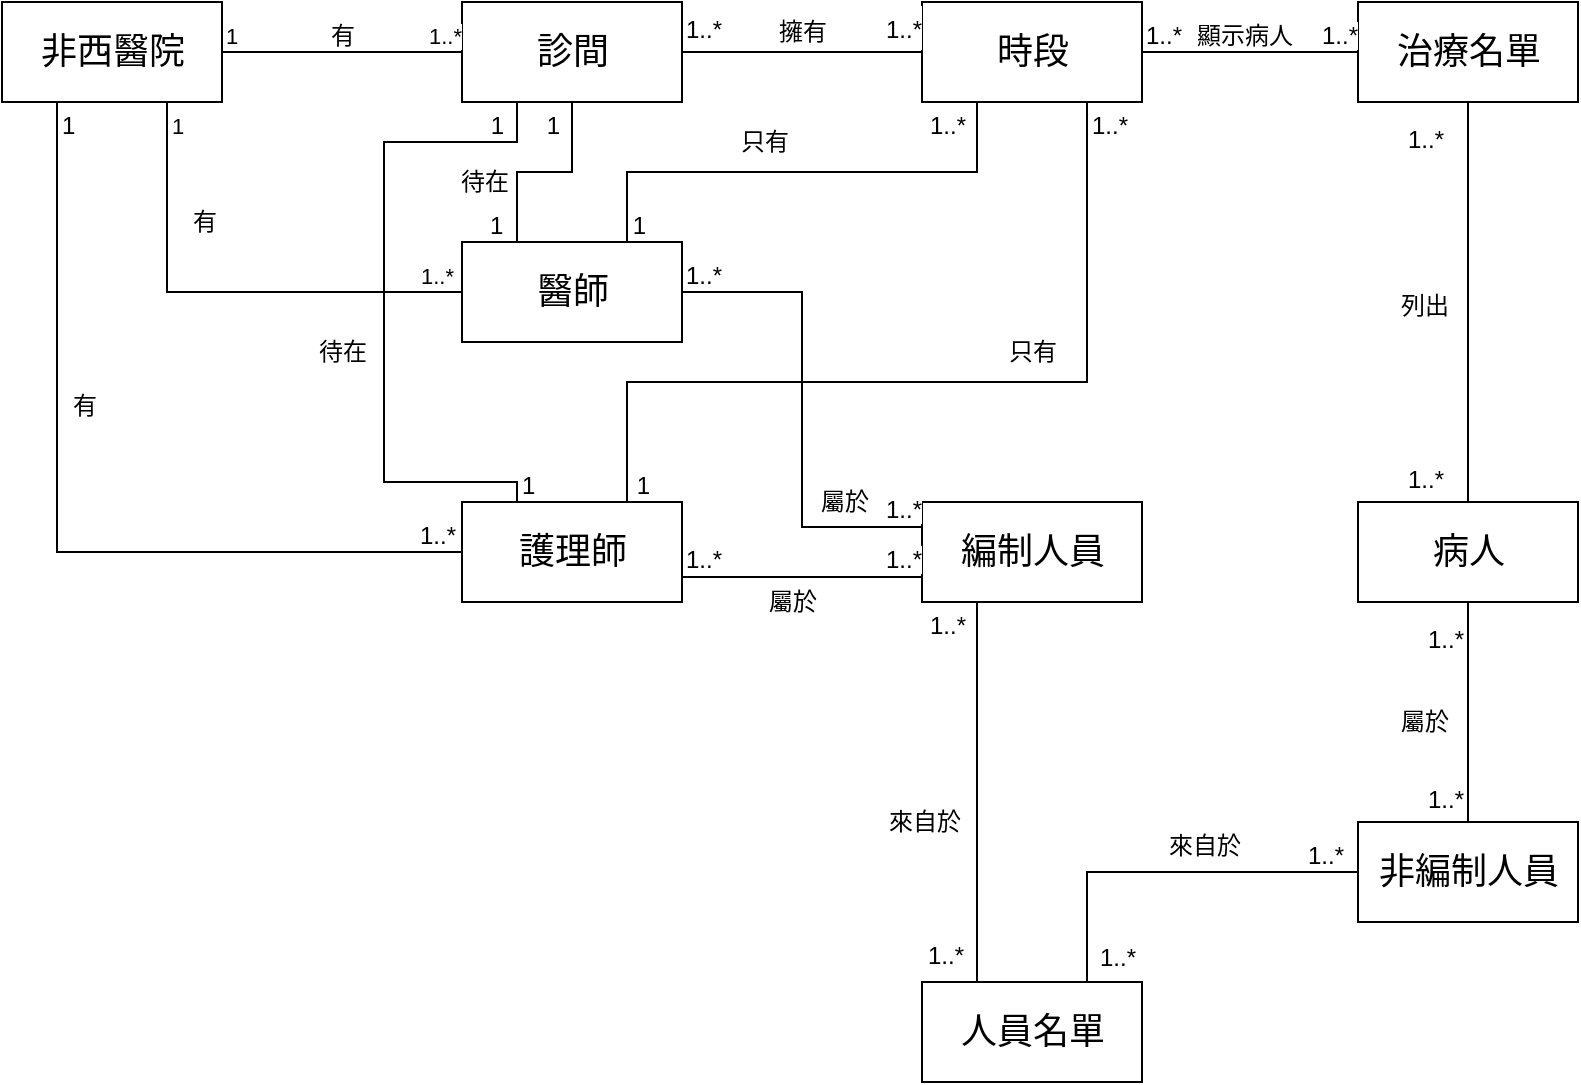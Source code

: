 <mxfile version="17.1.3" type="device"><diagram id="oKyxzHDayaN0CAhAsXDF" name="非西醫院領域模型"><mxGraphModel dx="1038" dy="547" grid="1" gridSize="10" guides="1" tooltips="1" connect="1" arrows="1" fold="1" page="1" pageScale="1" pageWidth="827" pageHeight="1169" math="0" shadow="0"><root><mxCell id="0"/><mxCell id="1" parent="0"/><mxCell id="-Pu9ed6SoyQIvqpReHSG-18" value="&lt;font style=&quot;font-size: 18px&quot;&gt;非西醫院&lt;/font&gt;" style="html=1;" vertex="1" parent="1"><mxGeometry x="39" y="360" width="110" height="50" as="geometry"/></mxCell><mxCell id="-Pu9ed6SoyQIvqpReHSG-19" value="&lt;font style=&quot;font-size: 18px&quot;&gt;診間&lt;/font&gt;" style="html=1;" vertex="1" parent="1"><mxGeometry x="269" y="360" width="110" height="50" as="geometry"/></mxCell><mxCell id="-Pu9ed6SoyQIvqpReHSG-21" value="" style="endArrow=none;html=1;edgeStyle=orthogonalEdgeStyle;rounded=0;exitX=1;exitY=0.5;exitDx=0;exitDy=0;entryX=0;entryY=0.5;entryDx=0;entryDy=0;" edge="1" parent="1" source="-Pu9ed6SoyQIvqpReHSG-18" target="-Pu9ed6SoyQIvqpReHSG-19"><mxGeometry relative="1" as="geometry"><mxPoint x="189" y="440" as="sourcePoint"/><mxPoint x="279" y="360" as="targetPoint"/></mxGeometry></mxCell><mxCell id="-Pu9ed6SoyQIvqpReHSG-22" value="1" style="edgeLabel;resizable=0;html=1;align=left;verticalAlign=bottom;" connectable="0" vertex="1" parent="-Pu9ed6SoyQIvqpReHSG-21"><mxGeometry x="-1" relative="1" as="geometry"/></mxCell><mxCell id="-Pu9ed6SoyQIvqpReHSG-23" value="1..*" style="edgeLabel;resizable=0;html=1;align=right;verticalAlign=bottom;" connectable="0" vertex="1" parent="-Pu9ed6SoyQIvqpReHSG-21"><mxGeometry x="1" relative="1" as="geometry"/></mxCell><mxCell id="-Pu9ed6SoyQIvqpReHSG-25" value="&lt;font style=&quot;font-size: 18px&quot;&gt;醫師&lt;/font&gt;" style="html=1;" vertex="1" parent="1"><mxGeometry x="269" y="480" width="110" height="50" as="geometry"/></mxCell><mxCell id="-Pu9ed6SoyQIvqpReHSG-26" value="" style="endArrow=none;html=1;edgeStyle=orthogonalEdgeStyle;rounded=0;exitX=0.75;exitY=1;exitDx=0;exitDy=0;entryX=0;entryY=0.5;entryDx=0;entryDy=0;" edge="1" parent="1" source="-Pu9ed6SoyQIvqpReHSG-18" target="-Pu9ed6SoyQIvqpReHSG-25"><mxGeometry relative="1" as="geometry"><mxPoint x="69" y="530" as="sourcePoint"/><mxPoint x="229" y="530" as="targetPoint"/></mxGeometry></mxCell><mxCell id="-Pu9ed6SoyQIvqpReHSG-27" value="1" style="edgeLabel;resizable=0;html=1;align=left;verticalAlign=bottom;" connectable="0" vertex="1" parent="-Pu9ed6SoyQIvqpReHSG-26"><mxGeometry x="-1" relative="1" as="geometry"><mxPoint y="20" as="offset"/></mxGeometry></mxCell><mxCell id="-Pu9ed6SoyQIvqpReHSG-28" value="1..*" style="edgeLabel;resizable=0;html=1;align=right;verticalAlign=bottom;" connectable="0" vertex="1" parent="-Pu9ed6SoyQIvqpReHSG-26"><mxGeometry x="1" relative="1" as="geometry"><mxPoint x="-4" as="offset"/></mxGeometry></mxCell><mxCell id="-Pu9ed6SoyQIvqpReHSG-29" value="有" style="text;html=1;align=center;verticalAlign=middle;resizable=0;points=[];autosize=1;strokeColor=none;fillColor=none;" vertex="1" parent="1"><mxGeometry x="125" y="460" width="30" height="20" as="geometry"/></mxCell><mxCell id="-Pu9ed6SoyQIvqpReHSG-30" value="&lt;font style=&quot;font-size: 12px&quot;&gt;有&lt;/font&gt;" style="text;html=1;align=center;verticalAlign=middle;resizable=0;points=[];autosize=1;strokeColor=none;fillColor=none;fontSize=18;" vertex="1" parent="1"><mxGeometry x="194" y="360" width="30" height="30" as="geometry"/></mxCell><mxCell id="-Pu9ed6SoyQIvqpReHSG-31" value="時段" style="html=1;fontSize=18;" vertex="1" parent="1"><mxGeometry x="499" y="360" width="110" height="50" as="geometry"/></mxCell><mxCell id="-Pu9ed6SoyQIvqpReHSG-32" value="" style="endArrow=none;html=1;edgeStyle=orthogonalEdgeStyle;rounded=0;fontSize=18;exitX=1;exitY=0.5;exitDx=0;exitDy=0;entryX=0;entryY=0.5;entryDx=0;entryDy=0;" edge="1" parent="1" source="-Pu9ed6SoyQIvqpReHSG-19" target="-Pu9ed6SoyQIvqpReHSG-31"><mxGeometry relative="1" as="geometry"><mxPoint x="459" y="520" as="sourcePoint"/><mxPoint x="519" y="530" as="targetPoint"/></mxGeometry></mxCell><mxCell id="-Pu9ed6SoyQIvqpReHSG-33" value="&lt;font style=&quot;font-size: 12px&quot;&gt;1..*&lt;/font&gt;" style="edgeLabel;resizable=0;html=1;align=left;verticalAlign=bottom;fontSize=18;" connectable="0" vertex="1" parent="-Pu9ed6SoyQIvqpReHSG-32"><mxGeometry x="-1" relative="1" as="geometry"/></mxCell><mxCell id="-Pu9ed6SoyQIvqpReHSG-34" value="&lt;font style=&quot;font-size: 12px&quot;&gt;1..*&lt;/font&gt;" style="edgeLabel;resizable=0;html=1;align=right;verticalAlign=bottom;fontSize=18;" connectable="0" vertex="1" parent="-Pu9ed6SoyQIvqpReHSG-32"><mxGeometry x="1" relative="1" as="geometry"/></mxCell><mxCell id="-Pu9ed6SoyQIvqpReHSG-35" value="擁有" style="text;html=1;align=center;verticalAlign=middle;resizable=0;points=[];autosize=1;strokeColor=none;fillColor=none;fontSize=12;" vertex="1" parent="1"><mxGeometry x="419" y="365" width="40" height="20" as="geometry"/></mxCell><mxCell id="-Pu9ed6SoyQIvqpReHSG-37" value="&lt;font style=&quot;font-size: 18px&quot;&gt;治療名單&lt;/font&gt;" style="html=1;fontSize=12;" vertex="1" parent="1"><mxGeometry x="717" y="360" width="110" height="50" as="geometry"/></mxCell><mxCell id="-Pu9ed6SoyQIvqpReHSG-38" value="" style="endArrow=none;html=1;edgeStyle=orthogonalEdgeStyle;rounded=0;fontSize=12;exitX=1;exitY=0.5;exitDx=0;exitDy=0;entryX=0;entryY=0.5;entryDx=0;entryDy=0;" edge="1" parent="1" source="-Pu9ed6SoyQIvqpReHSG-31" target="-Pu9ed6SoyQIvqpReHSG-37"><mxGeometry relative="1" as="geometry"><mxPoint x="650" y="510" as="sourcePoint"/><mxPoint x="810" y="510" as="targetPoint"/></mxGeometry></mxCell><mxCell id="-Pu9ed6SoyQIvqpReHSG-39" value="1..*" style="edgeLabel;resizable=0;html=1;align=left;verticalAlign=bottom;fontSize=12;" connectable="0" vertex="1" parent="-Pu9ed6SoyQIvqpReHSG-38"><mxGeometry x="-1" relative="1" as="geometry"/></mxCell><mxCell id="-Pu9ed6SoyQIvqpReHSG-40" value="1..*" style="edgeLabel;resizable=0;html=1;align=right;verticalAlign=bottom;fontSize=12;" connectable="0" vertex="1" parent="-Pu9ed6SoyQIvqpReHSG-38"><mxGeometry x="1" relative="1" as="geometry"/></mxCell><mxCell id="-Pu9ed6SoyQIvqpReHSG-41" value="&lt;font style=&quot;font-size: 12px&quot;&gt;顯示病人&lt;/font&gt;" style="text;html=1;align=center;verticalAlign=middle;resizable=0;points=[];autosize=1;strokeColor=none;fillColor=none;fontSize=18;" vertex="1" parent="1"><mxGeometry x="630" y="360" width="60" height="30" as="geometry"/></mxCell><mxCell id="-Pu9ed6SoyQIvqpReHSG-42" value="&lt;font style=&quot;font-size: 18px&quot;&gt;護理師&lt;/font&gt;" style="html=1;fontSize=12;" vertex="1" parent="1"><mxGeometry x="269" y="610" width="110" height="50" as="geometry"/></mxCell><mxCell id="-Pu9ed6SoyQIvqpReHSG-43" value="" style="endArrow=none;html=1;edgeStyle=orthogonalEdgeStyle;rounded=0;fontSize=12;exitX=0.25;exitY=1;exitDx=0;exitDy=0;entryX=0;entryY=0.5;entryDx=0;entryDy=0;" edge="1" parent="1" source="-Pu9ed6SoyQIvqpReHSG-18" target="-Pu9ed6SoyQIvqpReHSG-42"><mxGeometry relative="1" as="geometry"><mxPoint x="380" y="510" as="sourcePoint"/><mxPoint x="540" y="510" as="targetPoint"/></mxGeometry></mxCell><mxCell id="-Pu9ed6SoyQIvqpReHSG-44" value="1" style="edgeLabel;resizable=0;html=1;align=left;verticalAlign=bottom;fontSize=12;" connectable="0" vertex="1" parent="-Pu9ed6SoyQIvqpReHSG-43"><mxGeometry x="-1" relative="1" as="geometry"><mxPoint y="20" as="offset"/></mxGeometry></mxCell><mxCell id="-Pu9ed6SoyQIvqpReHSG-45" value="1..*" style="edgeLabel;resizable=0;html=1;align=right;verticalAlign=bottom;fontSize=12;" connectable="0" vertex="1" parent="-Pu9ed6SoyQIvqpReHSG-43"><mxGeometry x="1" relative="1" as="geometry"><mxPoint x="-3" as="offset"/></mxGeometry></mxCell><mxCell id="-Pu9ed6SoyQIvqpReHSG-46" value="&lt;font style=&quot;font-size: 12px&quot;&gt;有&lt;/font&gt;" style="text;html=1;align=center;verticalAlign=middle;resizable=0;points=[];autosize=1;strokeColor=none;fillColor=none;fontSize=18;" vertex="1" parent="1"><mxGeometry x="65" y="545" width="30" height="30" as="geometry"/></mxCell><mxCell id="-Pu9ed6SoyQIvqpReHSG-47" value="" style="endArrow=none;html=1;edgeStyle=orthogonalEdgeStyle;rounded=0;fontSize=12;exitX=0.25;exitY=1;exitDx=0;exitDy=0;entryX=0.75;entryY=0;entryDx=0;entryDy=0;" edge="1" parent="1" source="-Pu9ed6SoyQIvqpReHSG-31" target="-Pu9ed6SoyQIvqpReHSG-25"><mxGeometry relative="1" as="geometry"><mxPoint x="460" y="600" as="sourcePoint"/><mxPoint x="620" y="600" as="targetPoint"/></mxGeometry></mxCell><mxCell id="-Pu9ed6SoyQIvqpReHSG-48" value="1..*" style="edgeLabel;resizable=0;html=1;align=left;verticalAlign=bottom;fontSize=12;" connectable="0" vertex="1" parent="-Pu9ed6SoyQIvqpReHSG-47"><mxGeometry x="-1" relative="1" as="geometry"><mxPoint x="-26" y="20" as="offset"/></mxGeometry></mxCell><mxCell id="-Pu9ed6SoyQIvqpReHSG-49" value="1" style="edgeLabel;resizable=0;html=1;align=right;verticalAlign=bottom;fontSize=12;" connectable="0" vertex="1" parent="-Pu9ed6SoyQIvqpReHSG-47"><mxGeometry x="1" relative="1" as="geometry"><mxPoint x="10" as="offset"/></mxGeometry></mxCell><mxCell id="-Pu9ed6SoyQIvqpReHSG-50" value="" style="endArrow=none;html=1;edgeStyle=orthogonalEdgeStyle;rounded=0;fontSize=12;exitX=0.75;exitY=1;exitDx=0;exitDy=0;entryX=0.75;entryY=0;entryDx=0;entryDy=0;" edge="1" parent="1" source="-Pu9ed6SoyQIvqpReHSG-31" target="-Pu9ed6SoyQIvqpReHSG-42"><mxGeometry relative="1" as="geometry"><mxPoint x="460" y="640" as="sourcePoint"/><mxPoint x="620" y="640" as="targetPoint"/><Array as="points"><mxPoint x="582" y="550"/><mxPoint x="352" y="550"/></Array></mxGeometry></mxCell><mxCell id="-Pu9ed6SoyQIvqpReHSG-51" value="1..*" style="edgeLabel;resizable=0;html=1;align=left;verticalAlign=bottom;fontSize=12;" connectable="0" vertex="1" parent="-Pu9ed6SoyQIvqpReHSG-50"><mxGeometry x="-1" relative="1" as="geometry"><mxPoint y="20" as="offset"/></mxGeometry></mxCell><mxCell id="-Pu9ed6SoyQIvqpReHSG-52" value="1" style="edgeLabel;resizable=0;html=1;align=right;verticalAlign=bottom;fontSize=12;" connectable="0" vertex="1" parent="-Pu9ed6SoyQIvqpReHSG-50"><mxGeometry x="1" relative="1" as="geometry"><mxPoint x="12" as="offset"/></mxGeometry></mxCell><mxCell id="-Pu9ed6SoyQIvqpReHSG-53" value="只有" style="text;html=1;align=center;verticalAlign=middle;resizable=0;points=[];autosize=1;strokeColor=none;fillColor=none;fontSize=12;" vertex="1" parent="1"><mxGeometry x="400" y="420" width="40" height="20" as="geometry"/></mxCell><mxCell id="-Pu9ed6SoyQIvqpReHSG-54" value="只有" style="text;html=1;align=center;verticalAlign=middle;resizable=0;points=[];autosize=1;strokeColor=none;fillColor=none;fontSize=12;" vertex="1" parent="1"><mxGeometry x="534" y="525" width="40" height="20" as="geometry"/></mxCell><mxCell id="-Pu9ed6SoyQIvqpReHSG-55" value="" style="endArrow=none;html=1;edgeStyle=orthogonalEdgeStyle;rounded=0;fontSize=12;exitX=0.25;exitY=0;exitDx=0;exitDy=0;entryX=0.5;entryY=1;entryDx=0;entryDy=0;" edge="1" parent="1" source="-Pu9ed6SoyQIvqpReHSG-25" target="-Pu9ed6SoyQIvqpReHSG-19"><mxGeometry relative="1" as="geometry"><mxPoint x="500" y="660" as="sourcePoint"/><mxPoint x="660" y="660" as="targetPoint"/></mxGeometry></mxCell><mxCell id="-Pu9ed6SoyQIvqpReHSG-56" value="1" style="edgeLabel;resizable=0;html=1;align=left;verticalAlign=bottom;fontSize=12;" connectable="0" vertex="1" parent="-Pu9ed6SoyQIvqpReHSG-55"><mxGeometry x="-1" relative="1" as="geometry"><mxPoint x="-16" as="offset"/></mxGeometry></mxCell><mxCell id="-Pu9ed6SoyQIvqpReHSG-57" value="1" style="edgeLabel;resizable=0;html=1;align=right;verticalAlign=bottom;fontSize=12;" connectable="0" vertex="1" parent="-Pu9ed6SoyQIvqpReHSG-55"><mxGeometry x="1" relative="1" as="geometry"><mxPoint x="-6" y="20" as="offset"/></mxGeometry></mxCell><mxCell id="-Pu9ed6SoyQIvqpReHSG-58" value="" style="endArrow=none;html=1;edgeStyle=orthogonalEdgeStyle;rounded=0;fontSize=12;exitX=0.25;exitY=0;exitDx=0;exitDy=0;entryX=0.25;entryY=1;entryDx=0;entryDy=0;" edge="1" parent="1" source="-Pu9ed6SoyQIvqpReHSG-42" target="-Pu9ed6SoyQIvqpReHSG-19"><mxGeometry relative="1" as="geometry"><mxPoint x="500" y="700" as="sourcePoint"/><mxPoint x="660" y="700" as="targetPoint"/><Array as="points"><mxPoint x="297" y="600"/><mxPoint x="230" y="600"/><mxPoint x="230" y="430"/><mxPoint x="297" y="430"/></Array></mxGeometry></mxCell><mxCell id="-Pu9ed6SoyQIvqpReHSG-59" value="1" style="edgeLabel;resizable=0;html=1;align=left;verticalAlign=bottom;fontSize=12;" connectable="0" vertex="1" parent="-Pu9ed6SoyQIvqpReHSG-58"><mxGeometry x="-1" relative="1" as="geometry"/></mxCell><mxCell id="-Pu9ed6SoyQIvqpReHSG-60" value="1" style="edgeLabel;resizable=0;html=1;align=right;verticalAlign=bottom;fontSize=12;" connectable="0" vertex="1" parent="-Pu9ed6SoyQIvqpReHSG-58"><mxGeometry x="1" relative="1" as="geometry"><mxPoint x="-6" y="20" as="offset"/></mxGeometry></mxCell><mxCell id="-Pu9ed6SoyQIvqpReHSG-61" value="待在" style="text;html=1;align=center;verticalAlign=middle;resizable=0;points=[];autosize=1;strokeColor=none;fillColor=none;fontSize=12;" vertex="1" parent="1"><mxGeometry x="260" y="440" width="40" height="20" as="geometry"/></mxCell><mxCell id="-Pu9ed6SoyQIvqpReHSG-62" value="待在" style="text;html=1;align=center;verticalAlign=middle;resizable=0;points=[];autosize=1;strokeColor=none;fillColor=none;fontSize=12;" vertex="1" parent="1"><mxGeometry x="189" y="525" width="40" height="20" as="geometry"/></mxCell><mxCell id="-Pu9ed6SoyQIvqpReHSG-63" value="&lt;font style=&quot;font-size: 18px&quot;&gt;病人&lt;/font&gt;" style="html=1;fontSize=12;" vertex="1" parent="1"><mxGeometry x="717" y="610" width="110" height="50" as="geometry"/></mxCell><mxCell id="-Pu9ed6SoyQIvqpReHSG-64" value="" style="endArrow=none;html=1;edgeStyle=orthogonalEdgeStyle;rounded=0;fontSize=18;exitX=0.5;exitY=1;exitDx=0;exitDy=0;entryX=0.5;entryY=0;entryDx=0;entryDy=0;" edge="1" parent="1" source="-Pu9ed6SoyQIvqpReHSG-37" target="-Pu9ed6SoyQIvqpReHSG-63"><mxGeometry relative="1" as="geometry"><mxPoint x="550" y="610" as="sourcePoint"/><mxPoint x="710" y="610" as="targetPoint"/></mxGeometry></mxCell><mxCell id="-Pu9ed6SoyQIvqpReHSG-65" value="&lt;font style=&quot;font-size: 12px&quot;&gt;1..*&lt;/font&gt;" style="edgeLabel;resizable=0;html=1;align=left;verticalAlign=bottom;fontSize=18;" connectable="0" vertex="1" parent="-Pu9ed6SoyQIvqpReHSG-64"><mxGeometry x="-1" relative="1" as="geometry"><mxPoint x="-32" y="30" as="offset"/></mxGeometry></mxCell><mxCell id="-Pu9ed6SoyQIvqpReHSG-66" value="&lt;font style=&quot;font-size: 12px&quot;&gt;1..*&lt;/font&gt;" style="edgeLabel;resizable=0;html=1;align=right;verticalAlign=bottom;fontSize=18;" connectable="0" vertex="1" parent="-Pu9ed6SoyQIvqpReHSG-64"><mxGeometry x="1" relative="1" as="geometry"><mxPoint x="-12" as="offset"/></mxGeometry></mxCell><mxCell id="-Pu9ed6SoyQIvqpReHSG-67" value="&lt;font style=&quot;font-size: 18px&quot;&gt;編制人員&lt;/font&gt;" style="html=1;fontSize=12;" vertex="1" parent="1"><mxGeometry x="499" y="610" width="110" height="50" as="geometry"/></mxCell><mxCell id="-Pu9ed6SoyQIvqpReHSG-68" value="" style="endArrow=none;html=1;edgeStyle=orthogonalEdgeStyle;rounded=0;fontSize=12;exitX=1;exitY=0.5;exitDx=0;exitDy=0;entryX=0;entryY=0.25;entryDx=0;entryDy=0;" edge="1" parent="1" source="-Pu9ed6SoyQIvqpReHSG-25" target="-Pu9ed6SoyQIvqpReHSG-67"><mxGeometry relative="1" as="geometry"><mxPoint x="300" y="720" as="sourcePoint"/><mxPoint x="460" y="720" as="targetPoint"/></mxGeometry></mxCell><mxCell id="-Pu9ed6SoyQIvqpReHSG-69" value="1..*" style="edgeLabel;resizable=0;html=1;align=left;verticalAlign=bottom;fontSize=12;" connectable="0" vertex="1" parent="-Pu9ed6SoyQIvqpReHSG-68"><mxGeometry x="-1" relative="1" as="geometry"/></mxCell><mxCell id="-Pu9ed6SoyQIvqpReHSG-70" value="1..*" style="edgeLabel;resizable=0;html=1;align=right;verticalAlign=bottom;fontSize=12;" connectable="0" vertex="1" parent="-Pu9ed6SoyQIvqpReHSG-68"><mxGeometry x="1" relative="1" as="geometry"/></mxCell><mxCell id="-Pu9ed6SoyQIvqpReHSG-71" value="" style="endArrow=none;html=1;edgeStyle=orthogonalEdgeStyle;rounded=0;fontSize=12;exitX=1;exitY=0.75;exitDx=0;exitDy=0;entryX=0;entryY=0.75;entryDx=0;entryDy=0;" edge="1" parent="1" source="-Pu9ed6SoyQIvqpReHSG-42" target="-Pu9ed6SoyQIvqpReHSG-67"><mxGeometry relative="1" as="geometry"><mxPoint x="300" y="750" as="sourcePoint"/><mxPoint x="460" y="750" as="targetPoint"/></mxGeometry></mxCell><mxCell id="-Pu9ed6SoyQIvqpReHSG-72" value="1..*" style="edgeLabel;resizable=0;html=1;align=left;verticalAlign=bottom;fontSize=12;" connectable="0" vertex="1" parent="-Pu9ed6SoyQIvqpReHSG-71"><mxGeometry x="-1" relative="1" as="geometry"/></mxCell><mxCell id="-Pu9ed6SoyQIvqpReHSG-73" value="1..*" style="edgeLabel;resizable=0;html=1;align=right;verticalAlign=bottom;fontSize=12;" connectable="0" vertex="1" parent="-Pu9ed6SoyQIvqpReHSG-71"><mxGeometry x="1" relative="1" as="geometry"/></mxCell><mxCell id="-Pu9ed6SoyQIvqpReHSG-74" value="&lt;font style=&quot;font-size: 12px&quot;&gt;列出&lt;/font&gt;" style="text;html=1;align=center;verticalAlign=middle;resizable=0;points=[];autosize=1;strokeColor=none;fillColor=none;fontSize=18;" vertex="1" parent="1"><mxGeometry x="730" y="495" width="40" height="30" as="geometry"/></mxCell><mxCell id="-Pu9ed6SoyQIvqpReHSG-75" value="屬於" style="text;html=1;align=center;verticalAlign=middle;resizable=0;points=[];autosize=1;strokeColor=none;fillColor=none;fontSize=12;" vertex="1" parent="1"><mxGeometry x="440" y="600" width="40" height="20" as="geometry"/></mxCell><mxCell id="-Pu9ed6SoyQIvqpReHSG-76" value="屬於" style="text;html=1;align=center;verticalAlign=middle;resizable=0;points=[];autosize=1;strokeColor=none;fillColor=none;fontSize=12;" vertex="1" parent="1"><mxGeometry x="414" y="650" width="40" height="20" as="geometry"/></mxCell><mxCell id="-Pu9ed6SoyQIvqpReHSG-77" value="&lt;font style=&quot;font-size: 18px&quot;&gt;非編制人員&lt;/font&gt;" style="html=1;fontSize=12;" vertex="1" parent="1"><mxGeometry x="717" y="770" width="110" height="50" as="geometry"/></mxCell><mxCell id="-Pu9ed6SoyQIvqpReHSG-78" value="" style="endArrow=none;html=1;edgeStyle=orthogonalEdgeStyle;rounded=0;fontSize=18;exitX=0.5;exitY=1;exitDx=0;exitDy=0;entryX=0.5;entryY=0;entryDx=0;entryDy=0;" edge="1" parent="1" source="-Pu9ed6SoyQIvqpReHSG-63" target="-Pu9ed6SoyQIvqpReHSG-77"><mxGeometry relative="1" as="geometry"><mxPoint x="400" y="780" as="sourcePoint"/><mxPoint x="560" y="780" as="targetPoint"/></mxGeometry></mxCell><mxCell id="-Pu9ed6SoyQIvqpReHSG-79" value="&lt;font style=&quot;font-size: 12px&quot;&gt;1..*&lt;/font&gt;" style="edgeLabel;resizable=0;html=1;align=left;verticalAlign=bottom;fontSize=18;" connectable="0" vertex="1" parent="-Pu9ed6SoyQIvqpReHSG-78"><mxGeometry x="-1" relative="1" as="geometry"><mxPoint x="-22" y="30" as="offset"/></mxGeometry></mxCell><mxCell id="-Pu9ed6SoyQIvqpReHSG-80" value="&lt;font style=&quot;font-size: 12px&quot;&gt;1..*&lt;/font&gt;" style="edgeLabel;resizable=0;html=1;align=right;verticalAlign=bottom;fontSize=18;" connectable="0" vertex="1" parent="-Pu9ed6SoyQIvqpReHSG-78"><mxGeometry x="1" relative="1" as="geometry"><mxPoint x="-2" as="offset"/></mxGeometry></mxCell><mxCell id="-Pu9ed6SoyQIvqpReHSG-81" value="&lt;font style=&quot;font-size: 18px&quot;&gt;人員名單&lt;/font&gt;" style="html=1;fontSize=12;" vertex="1" parent="1"><mxGeometry x="499" y="850" width="110" height="50" as="geometry"/></mxCell><mxCell id="-Pu9ed6SoyQIvqpReHSG-82" value="" style="endArrow=none;html=1;edgeStyle=orthogonalEdgeStyle;rounded=0;fontSize=12;exitX=0.25;exitY=1;exitDx=0;exitDy=0;entryX=0.25;entryY=0;entryDx=0;entryDy=0;" edge="1" parent="1" source="-Pu9ed6SoyQIvqpReHSG-67" target="-Pu9ed6SoyQIvqpReHSG-81"><mxGeometry relative="1" as="geometry"><mxPoint x="310" y="740" as="sourcePoint"/><mxPoint x="470" y="740" as="targetPoint"/></mxGeometry></mxCell><mxCell id="-Pu9ed6SoyQIvqpReHSG-83" value="1..*" style="edgeLabel;resizable=0;html=1;align=left;verticalAlign=bottom;fontSize=12;" connectable="0" vertex="1" parent="-Pu9ed6SoyQIvqpReHSG-82"><mxGeometry x="-1" relative="1" as="geometry"><mxPoint x="-26" y="20" as="offset"/></mxGeometry></mxCell><mxCell id="-Pu9ed6SoyQIvqpReHSG-84" value="1..*" style="edgeLabel;resizable=0;html=1;align=right;verticalAlign=bottom;fontSize=12;" connectable="0" vertex="1" parent="-Pu9ed6SoyQIvqpReHSG-82"><mxGeometry x="1" relative="1" as="geometry"><mxPoint x="-6" y="-5" as="offset"/></mxGeometry></mxCell><mxCell id="-Pu9ed6SoyQIvqpReHSG-85" value="" style="endArrow=none;html=1;edgeStyle=orthogonalEdgeStyle;rounded=0;fontSize=12;exitX=0;exitY=0.5;exitDx=0;exitDy=0;entryX=0.75;entryY=0;entryDx=0;entryDy=0;" edge="1" parent="1" source="-Pu9ed6SoyQIvqpReHSG-77" target="-Pu9ed6SoyQIvqpReHSG-81"><mxGeometry relative="1" as="geometry"><mxPoint x="310" y="780" as="sourcePoint"/><mxPoint x="470" y="780" as="targetPoint"/></mxGeometry></mxCell><mxCell id="-Pu9ed6SoyQIvqpReHSG-86" value="1..*" style="edgeLabel;resizable=0;html=1;align=left;verticalAlign=bottom;fontSize=12;" connectable="0" vertex="1" parent="-Pu9ed6SoyQIvqpReHSG-85"><mxGeometry x="-1" relative="1" as="geometry"><mxPoint x="-27" as="offset"/></mxGeometry></mxCell><mxCell id="-Pu9ed6SoyQIvqpReHSG-87" value="1..*" style="edgeLabel;resizable=0;html=1;align=right;verticalAlign=bottom;fontSize=12;" connectable="0" vertex="1" parent="-Pu9ed6SoyQIvqpReHSG-85"><mxGeometry x="1" relative="1" as="geometry"><mxPoint x="25" y="-4" as="offset"/></mxGeometry></mxCell><mxCell id="-Pu9ed6SoyQIvqpReHSG-88" value="屬於" style="text;html=1;align=center;verticalAlign=middle;resizable=0;points=[];autosize=1;strokeColor=none;fillColor=none;fontSize=12;" vertex="1" parent="1"><mxGeometry x="730" y="710" width="40" height="20" as="geometry"/></mxCell><mxCell id="-Pu9ed6SoyQIvqpReHSG-89" value="來自於" style="text;html=1;align=center;verticalAlign=middle;resizable=0;points=[];autosize=1;strokeColor=none;fillColor=none;fontSize=12;" vertex="1" parent="1"><mxGeometry x="475" y="760" width="50" height="20" as="geometry"/></mxCell><mxCell id="-Pu9ed6SoyQIvqpReHSG-90" value="&lt;font style=&quot;font-size: 12px&quot;&gt;來自於&lt;/font&gt;" style="text;html=1;align=center;verticalAlign=middle;resizable=0;points=[];autosize=1;strokeColor=none;fillColor=none;fontSize=18;" vertex="1" parent="1"><mxGeometry x="615" y="765" width="50" height="30" as="geometry"/></mxCell></root></mxGraphModel></diagram></mxfile>